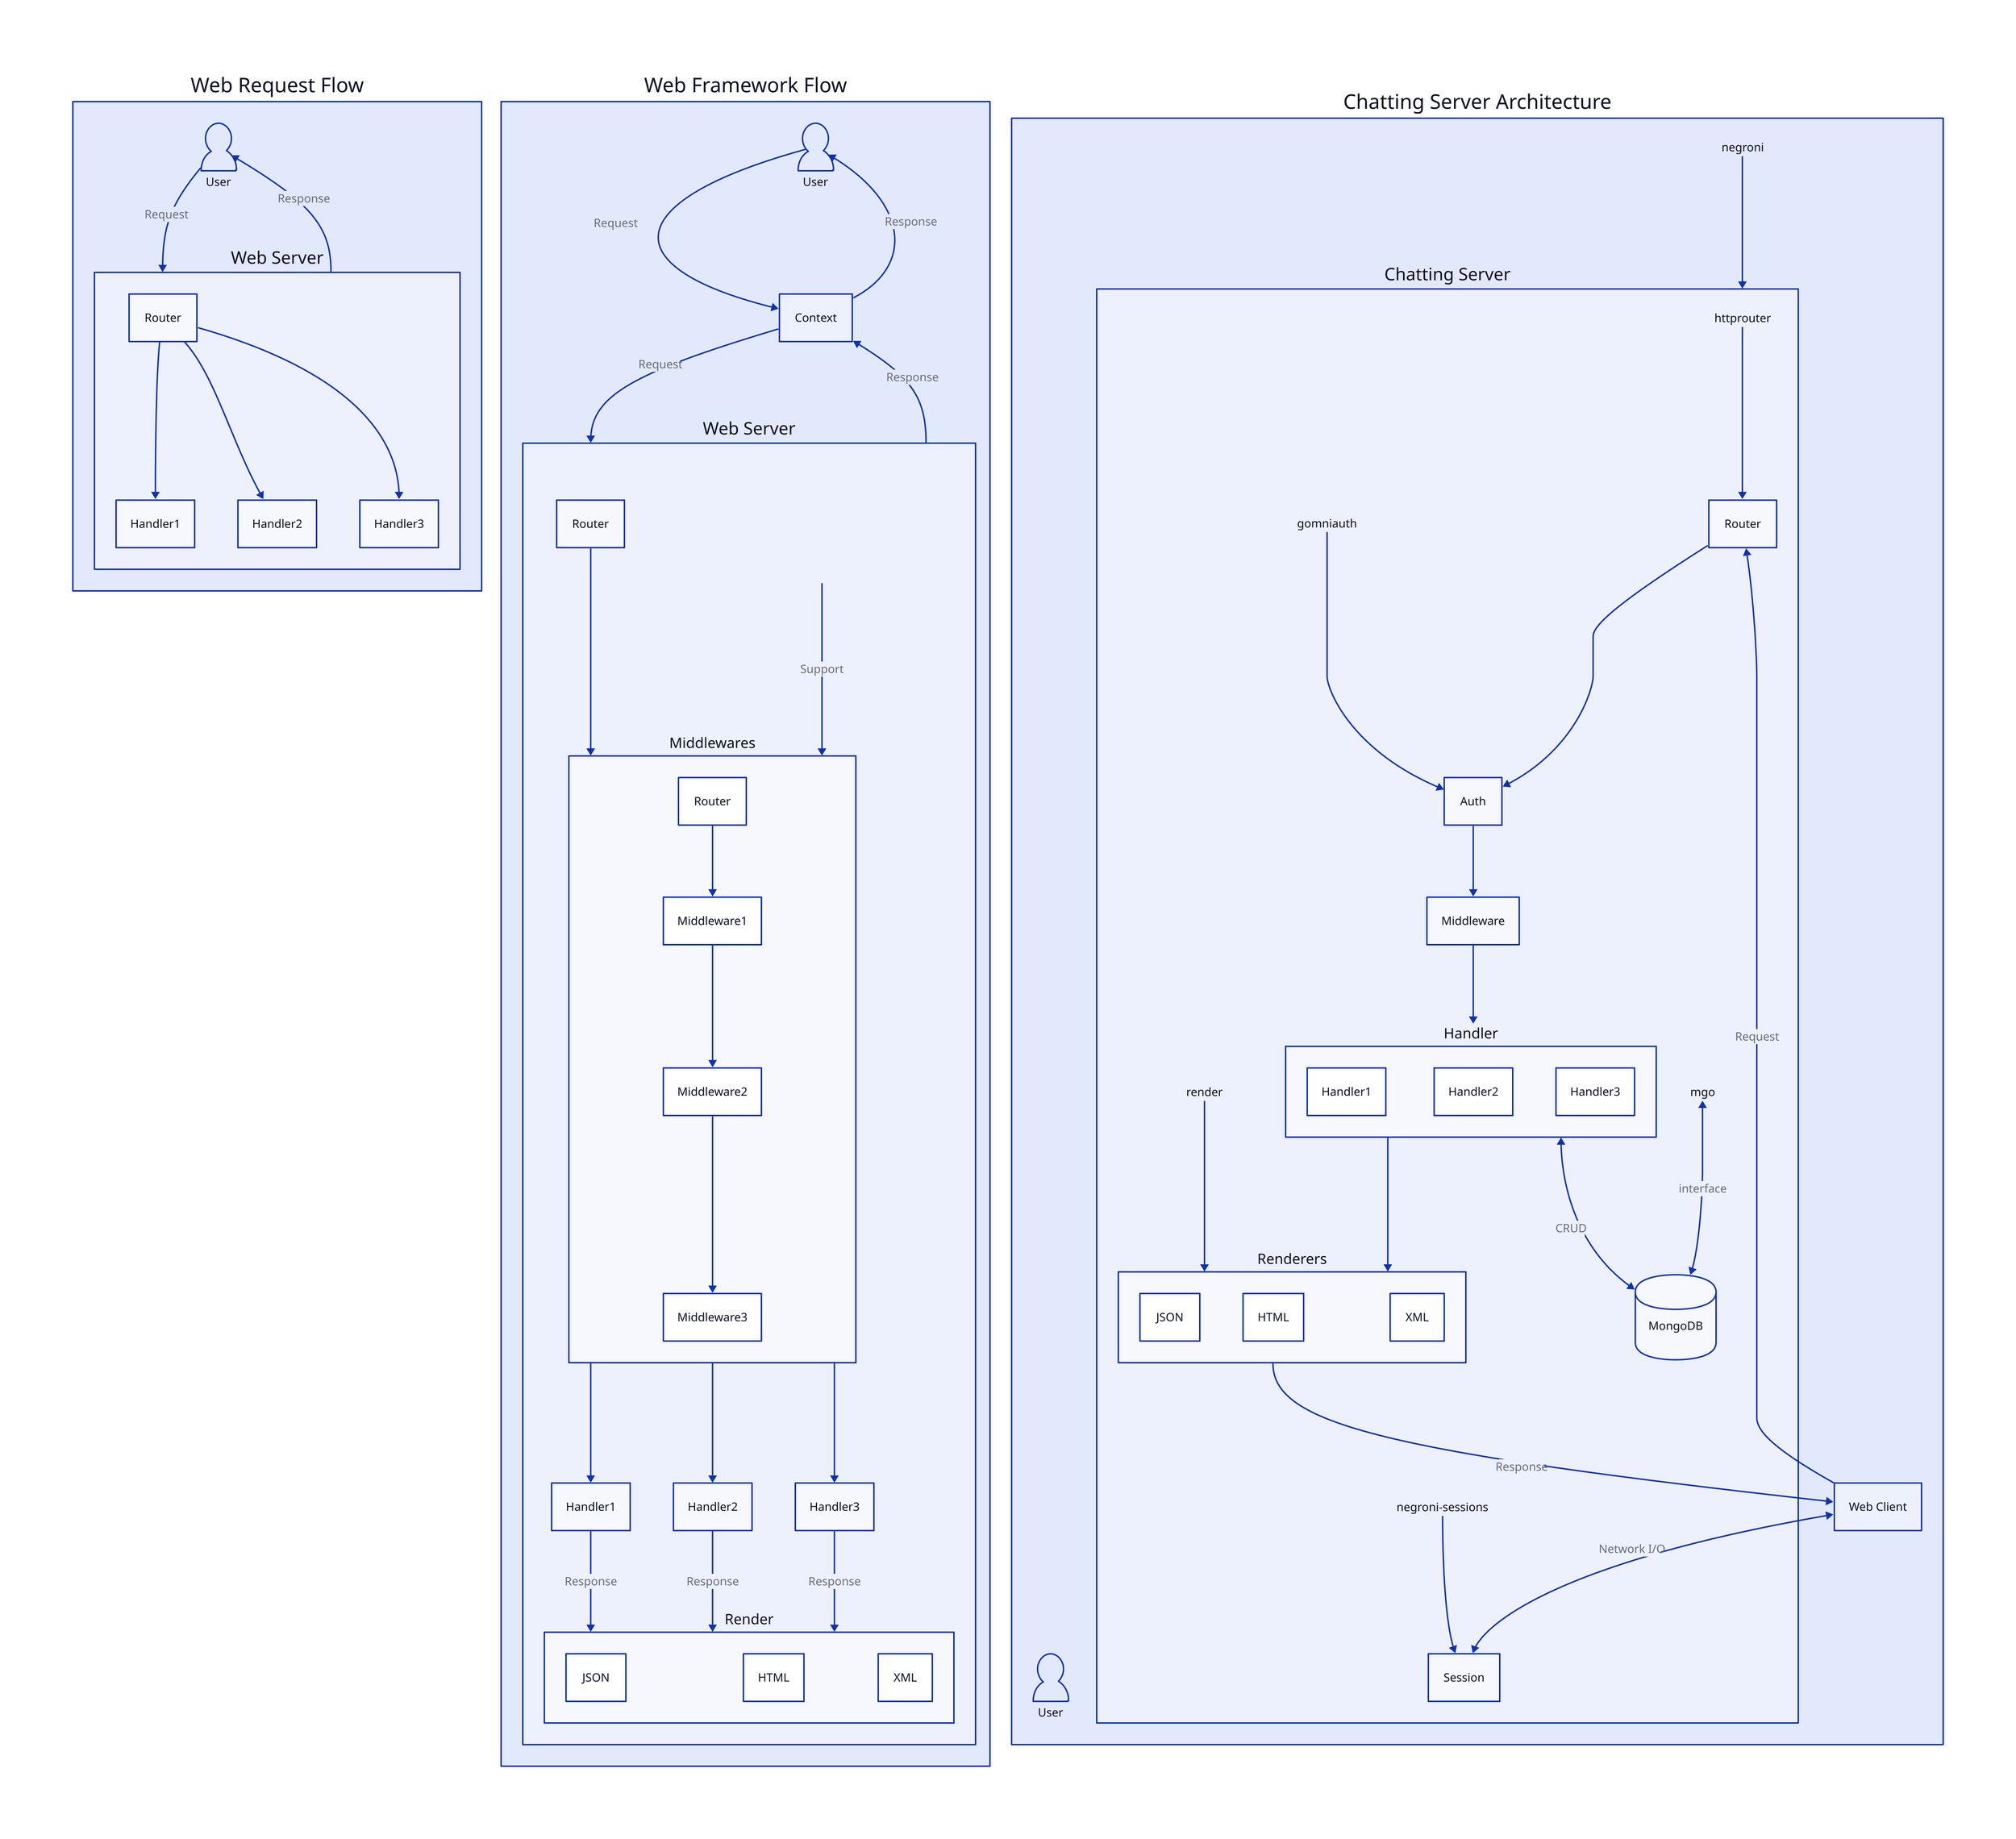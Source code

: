 Web Request Flow : {
    User : {
        shape : person
    }

    Web Server : {
        Router : {

        }

        Handler1 
        Handler2
        Handler3

        Router -> Handler1
        Router -> Handler2
        Router -> Handler3
    }

    User -> Web Server : Request
    Web Server -> User : Response
}

Web Framework Flow : {
    User : {
        shape : person
    }

    Web Server : {
        Router : {

        }

        Router -> Middlewares

        Middlewares : {
            Middleware1
            Middleware2
            Middleware3
    
            Router -> Middleware1
            Middleware1 -> Middleware2
            Middleware2 -> Middleware3
        }

        Middleware Feature : |md
            ## Feature
            - Logging
            - Error Handling
            - Static File Serving
            - Request Body Parsing
        |

        Middleware Feature -> Middlewares : Support

        Handler1 
        Handler2
        Handler3

        Middlewares -> Handler1
        Middlewares -> Handler2
        Middlewares -> Handler3

        Render : {
            JSON
            HTML
            XML
        }

        Handler1 -> Render : Response
        Handler2 -> Render : Response
        Handler3 -> Render : Response
    }

    Context : {

    }

    User -> Context -> Web Server : Request
    Web Server -> Context -> User : Response
}

Chatting Server Architecture : {
    User : {
        shape : person
    }

    Chatting Server : {
        Router : {

        }

        httprouter.shape : text
        httprouter -> Router

        Auth : {

        }

        gomniauth.shape : text
        gomniauth -> Auth

        Middleware : {

        }

        Handler : {
            Handler1
            Handler2
            Handler3
        }

        Renderers : {
            JSON
            HTML
            XML
        }

        render.shape : text
        render -> Renderers

        MongoDB : {
            shape : cylinder
        }

        Handler <-> MongoDB : CRUD

        mgo.shape : text
        mgo <-> MongoDB : interface

        Session : {
        }

        negroni-sessions.shape : text
        negroni-sessions -> Session

        Router -> Auth
        Auth -> Middleware
        Middleware -> Handler
        Handler -> Renderers
    }

    Web Client : {

    }

    Web Client <-> Chatting Server.Session : Network I/O
    Web Client -> Chatting Server.Router : Request
    Chatting Server.Renderers -> Web Client : Response


    negroni.shape : text
    negroni -> Chatting Server
}